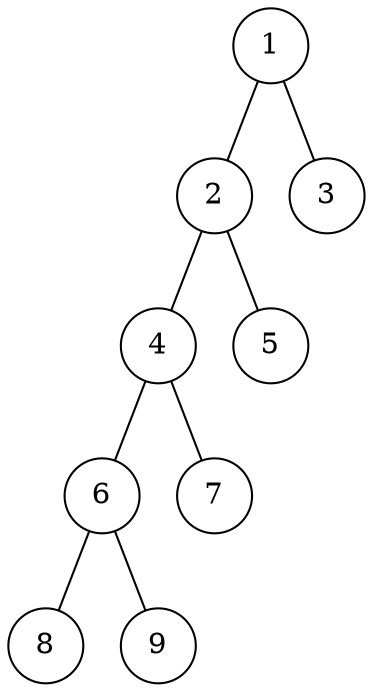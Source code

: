 digraph G {
    node [shape=circle]
    edge [arrowhead=none]
    1 -> 2
    1 -> 3
    2 -> 4
    2 -> 5
    4 -> 6
    4 -> 7
    6 -> 8
    6 -> 9
}
